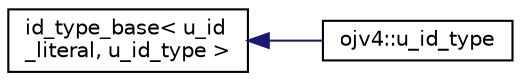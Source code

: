 digraph "类继承关系图"
{
 // LATEX_PDF_SIZE
  edge [fontname="Helvetica",fontsize="10",labelfontname="Helvetica",labelfontsize="10"];
  node [fontname="Helvetica",fontsize="10",shape=record];
  rankdir="LR";
  Node0 [label="id_type_base\< u_id\l_literal, u_id_type \>",height=0.2,width=0.4,color="black", fillcolor="white", style="filled",URL="$classid__type__base.html",tooltip=" "];
  Node0 -> Node1 [dir="back",color="midnightblue",fontsize="10",style="solid",fontname="Helvetica"];
  Node1 [label="ojv4::u_id_type",height=0.2,width=0.4,color="black", fillcolor="white", style="filled",URL="$structojv4_1_1u__id__type.html",tooltip=" "];
}
